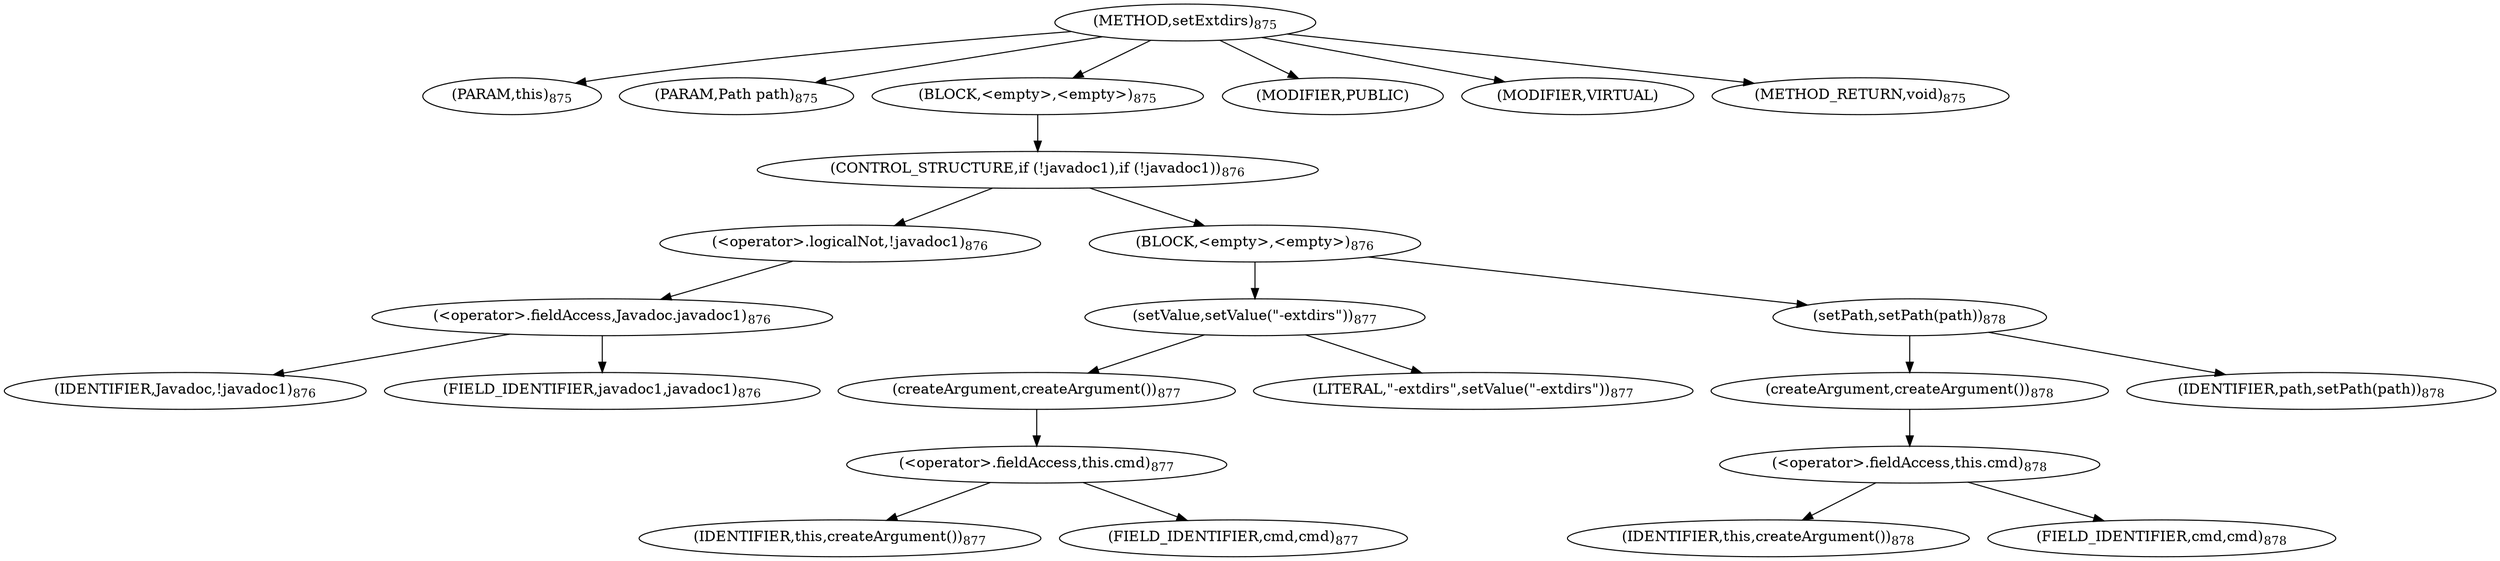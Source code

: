 digraph "setExtdirs" {  
"1610" [label = <(METHOD,setExtdirs)<SUB>875</SUB>> ]
"1611" [label = <(PARAM,this)<SUB>875</SUB>> ]
"1612" [label = <(PARAM,Path path)<SUB>875</SUB>> ]
"1613" [label = <(BLOCK,&lt;empty&gt;,&lt;empty&gt;)<SUB>875</SUB>> ]
"1614" [label = <(CONTROL_STRUCTURE,if (!javadoc1),if (!javadoc1))<SUB>876</SUB>> ]
"1615" [label = <(&lt;operator&gt;.logicalNot,!javadoc1)<SUB>876</SUB>> ]
"1616" [label = <(&lt;operator&gt;.fieldAccess,Javadoc.javadoc1)<SUB>876</SUB>> ]
"1617" [label = <(IDENTIFIER,Javadoc,!javadoc1)<SUB>876</SUB>> ]
"1618" [label = <(FIELD_IDENTIFIER,javadoc1,javadoc1)<SUB>876</SUB>> ]
"1619" [label = <(BLOCK,&lt;empty&gt;,&lt;empty&gt;)<SUB>876</SUB>> ]
"1620" [label = <(setValue,setValue(&quot;-extdirs&quot;))<SUB>877</SUB>> ]
"1621" [label = <(createArgument,createArgument())<SUB>877</SUB>> ]
"1622" [label = <(&lt;operator&gt;.fieldAccess,this.cmd)<SUB>877</SUB>> ]
"1623" [label = <(IDENTIFIER,this,createArgument())<SUB>877</SUB>> ]
"1624" [label = <(FIELD_IDENTIFIER,cmd,cmd)<SUB>877</SUB>> ]
"1625" [label = <(LITERAL,&quot;-extdirs&quot;,setValue(&quot;-extdirs&quot;))<SUB>877</SUB>> ]
"1626" [label = <(setPath,setPath(path))<SUB>878</SUB>> ]
"1627" [label = <(createArgument,createArgument())<SUB>878</SUB>> ]
"1628" [label = <(&lt;operator&gt;.fieldAccess,this.cmd)<SUB>878</SUB>> ]
"1629" [label = <(IDENTIFIER,this,createArgument())<SUB>878</SUB>> ]
"1630" [label = <(FIELD_IDENTIFIER,cmd,cmd)<SUB>878</SUB>> ]
"1631" [label = <(IDENTIFIER,path,setPath(path))<SUB>878</SUB>> ]
"1632" [label = <(MODIFIER,PUBLIC)> ]
"1633" [label = <(MODIFIER,VIRTUAL)> ]
"1634" [label = <(METHOD_RETURN,void)<SUB>875</SUB>> ]
  "1610" -> "1611" 
  "1610" -> "1612" 
  "1610" -> "1613" 
  "1610" -> "1632" 
  "1610" -> "1633" 
  "1610" -> "1634" 
  "1613" -> "1614" 
  "1614" -> "1615" 
  "1614" -> "1619" 
  "1615" -> "1616" 
  "1616" -> "1617" 
  "1616" -> "1618" 
  "1619" -> "1620" 
  "1619" -> "1626" 
  "1620" -> "1621" 
  "1620" -> "1625" 
  "1621" -> "1622" 
  "1622" -> "1623" 
  "1622" -> "1624" 
  "1626" -> "1627" 
  "1626" -> "1631" 
  "1627" -> "1628" 
  "1628" -> "1629" 
  "1628" -> "1630" 
}
